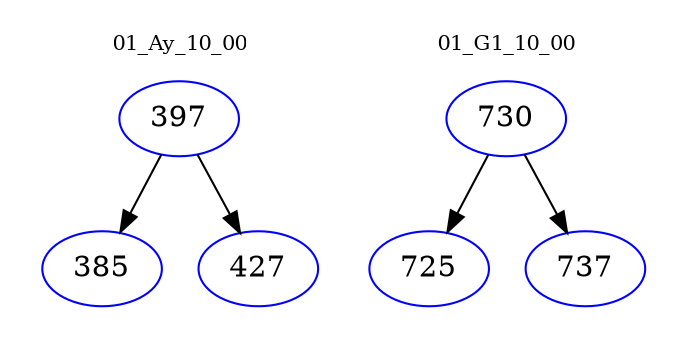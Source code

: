 digraph{
subgraph cluster_0 {
color = white
label = "01_Ay_10_00";
fontsize=10;
T0_397 [label="397", color="blue"]
T0_397 -> T0_385 [color="black"]
T0_385 [label="385", color="blue"]
T0_397 -> T0_427 [color="black"]
T0_427 [label="427", color="blue"]
}
subgraph cluster_1 {
color = white
label = "01_G1_10_00";
fontsize=10;
T1_730 [label="730", color="blue"]
T1_730 -> T1_725 [color="black"]
T1_725 [label="725", color="blue"]
T1_730 -> T1_737 [color="black"]
T1_737 [label="737", color="blue"]
}
}
